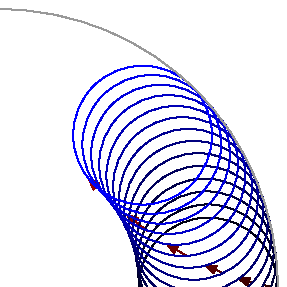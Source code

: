 beginfig(1);
prologues:=3;

%some colours
color lightgrey;
lightgrey:=(4/5, 4/5, 4/5);
color midgrey;
midgrey:=(3/5, 3/5, 3/5);
color darkgrey;
darkgrey=(2/5, 2/5, 2/5);
color gloom;
gloom=(1/5, 1/5, 1/5);

color azure;
azure:=(12/13, 1, 1);
color baby;
baby:=(12/13, 24/25, 1);
color lavender;
lavender=(23/26, 23/26, 49/50);
color ultra;
ultra=(8/13, 23/26, 12/13);
color ukraine;
ukraine=(66/255, 173/255, 222/255);
color turquoise;
turquoise=(0, 191/255, 1);

path f, au, ar, iu, ir, d, c;

f := fullcircle scaled 200 shifted (0, 0);


drawarrow(100,0)..(99.4091859003,0.0247561001) withcolor (1/12, 0, 0);
drawarrow(97.6530147458,0.1968787002) .. (94.7797419422,0.6579287195) withcolor (2/12, 0, 0);
drawarrow(90.8679527702,1.5380638891) .. (86.0238700294,2.9508497187) withcolor (3/12, 0, 0);
drawarrow(80.3777187307,4.9886651397) .. (74.0792761141,7.7188678392)withcolor (4/12, 0, 0);
drawarrow(67.2927639915,11.1808573469) .. (60.1912635735,15.3841420906) withcolor (5/12, 0, 0);
drawarrow(52.9508497187,20.3074810146) .. (45.7446513556,25.8991322301) withcolor (6/12, 0, 0);
drawarrow(38.7370473129,32.0782018753) .. (32.0782018753,38.7370473129) withcolor (7/12, 0, 0);

draw fullcircle scaled 50 shifted(75,	0) withcolor (0, 0, 1/14);
draw fullcircle scaled 50 shifted(74.8520046321,	4.7092889647) withcolor (0, 0, 2/14);
draw fullcircle scaled 50 shifted(74.4086025986,	9.3999925173) withcolor (0, 0, 3/14);
draw fullcircle scaled 50 shifted(73.6715438047,	14.0535985939) withcolor (0, 0, 4/14);
draw fullcircle scaled 50 shifted(72.6437370846,	18.6517415374) withcolor (0, 0, 5/14);
draw fullcircle scaled 50 shifted(71.3292387221,	23.1762745781) withcolor (0, 0, 6/14);
draw fullcircle scaled 50 shifted(69.7332364416,	27.6093414514) withcolor (0, 0, 7/14);
draw fullcircle scaled 50 shifted(67.862028935,	31.9334468674) withcolor (0,0, 8/14);
draw fullcircle scaled 50 shifted(65.7230010033,	36.1315255576) withcolor (0, 0, 9/14);
draw fullcircle scaled 50 shifted(63.3245944127,	40.1870096234) withcolor (0, 0, 10/14);
draw fullcircle scaled 50 shifted(60.6762745781,	44.0838939219) withcolor (0, 0, 11/14);
draw fullcircle scaled 50 shifted(57.7884932082,	47.8067992312) withcolor (0, 0, 12/14);
draw fullcircle scaled 50 shifted(54.6726470566,	51.3410329447) withcolor (0, 0, 13/14);
draw fullcircle scaled 50 shifted(51.3410329447,	54.6726470566) withcolor (0, 0, 14/14);




draw f withcolor midgrey;
endfig;
